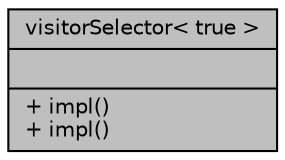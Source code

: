 digraph "visitorSelector&lt; true &gt;"
{
 // LATEX_PDF_SIZE
  edge [fontname="Helvetica",fontsize="10",labelfontname="Helvetica",labelfontsize="10"];
  node [fontname="Helvetica",fontsize="10",shape=record];
  Node1 [label="{visitorSelector\< true \>\n||+ impl()\l+ impl()\l}",height=0.2,width=0.4,color="black", fillcolor="grey75", style="filled", fontcolor="black",tooltip=" "];
}
